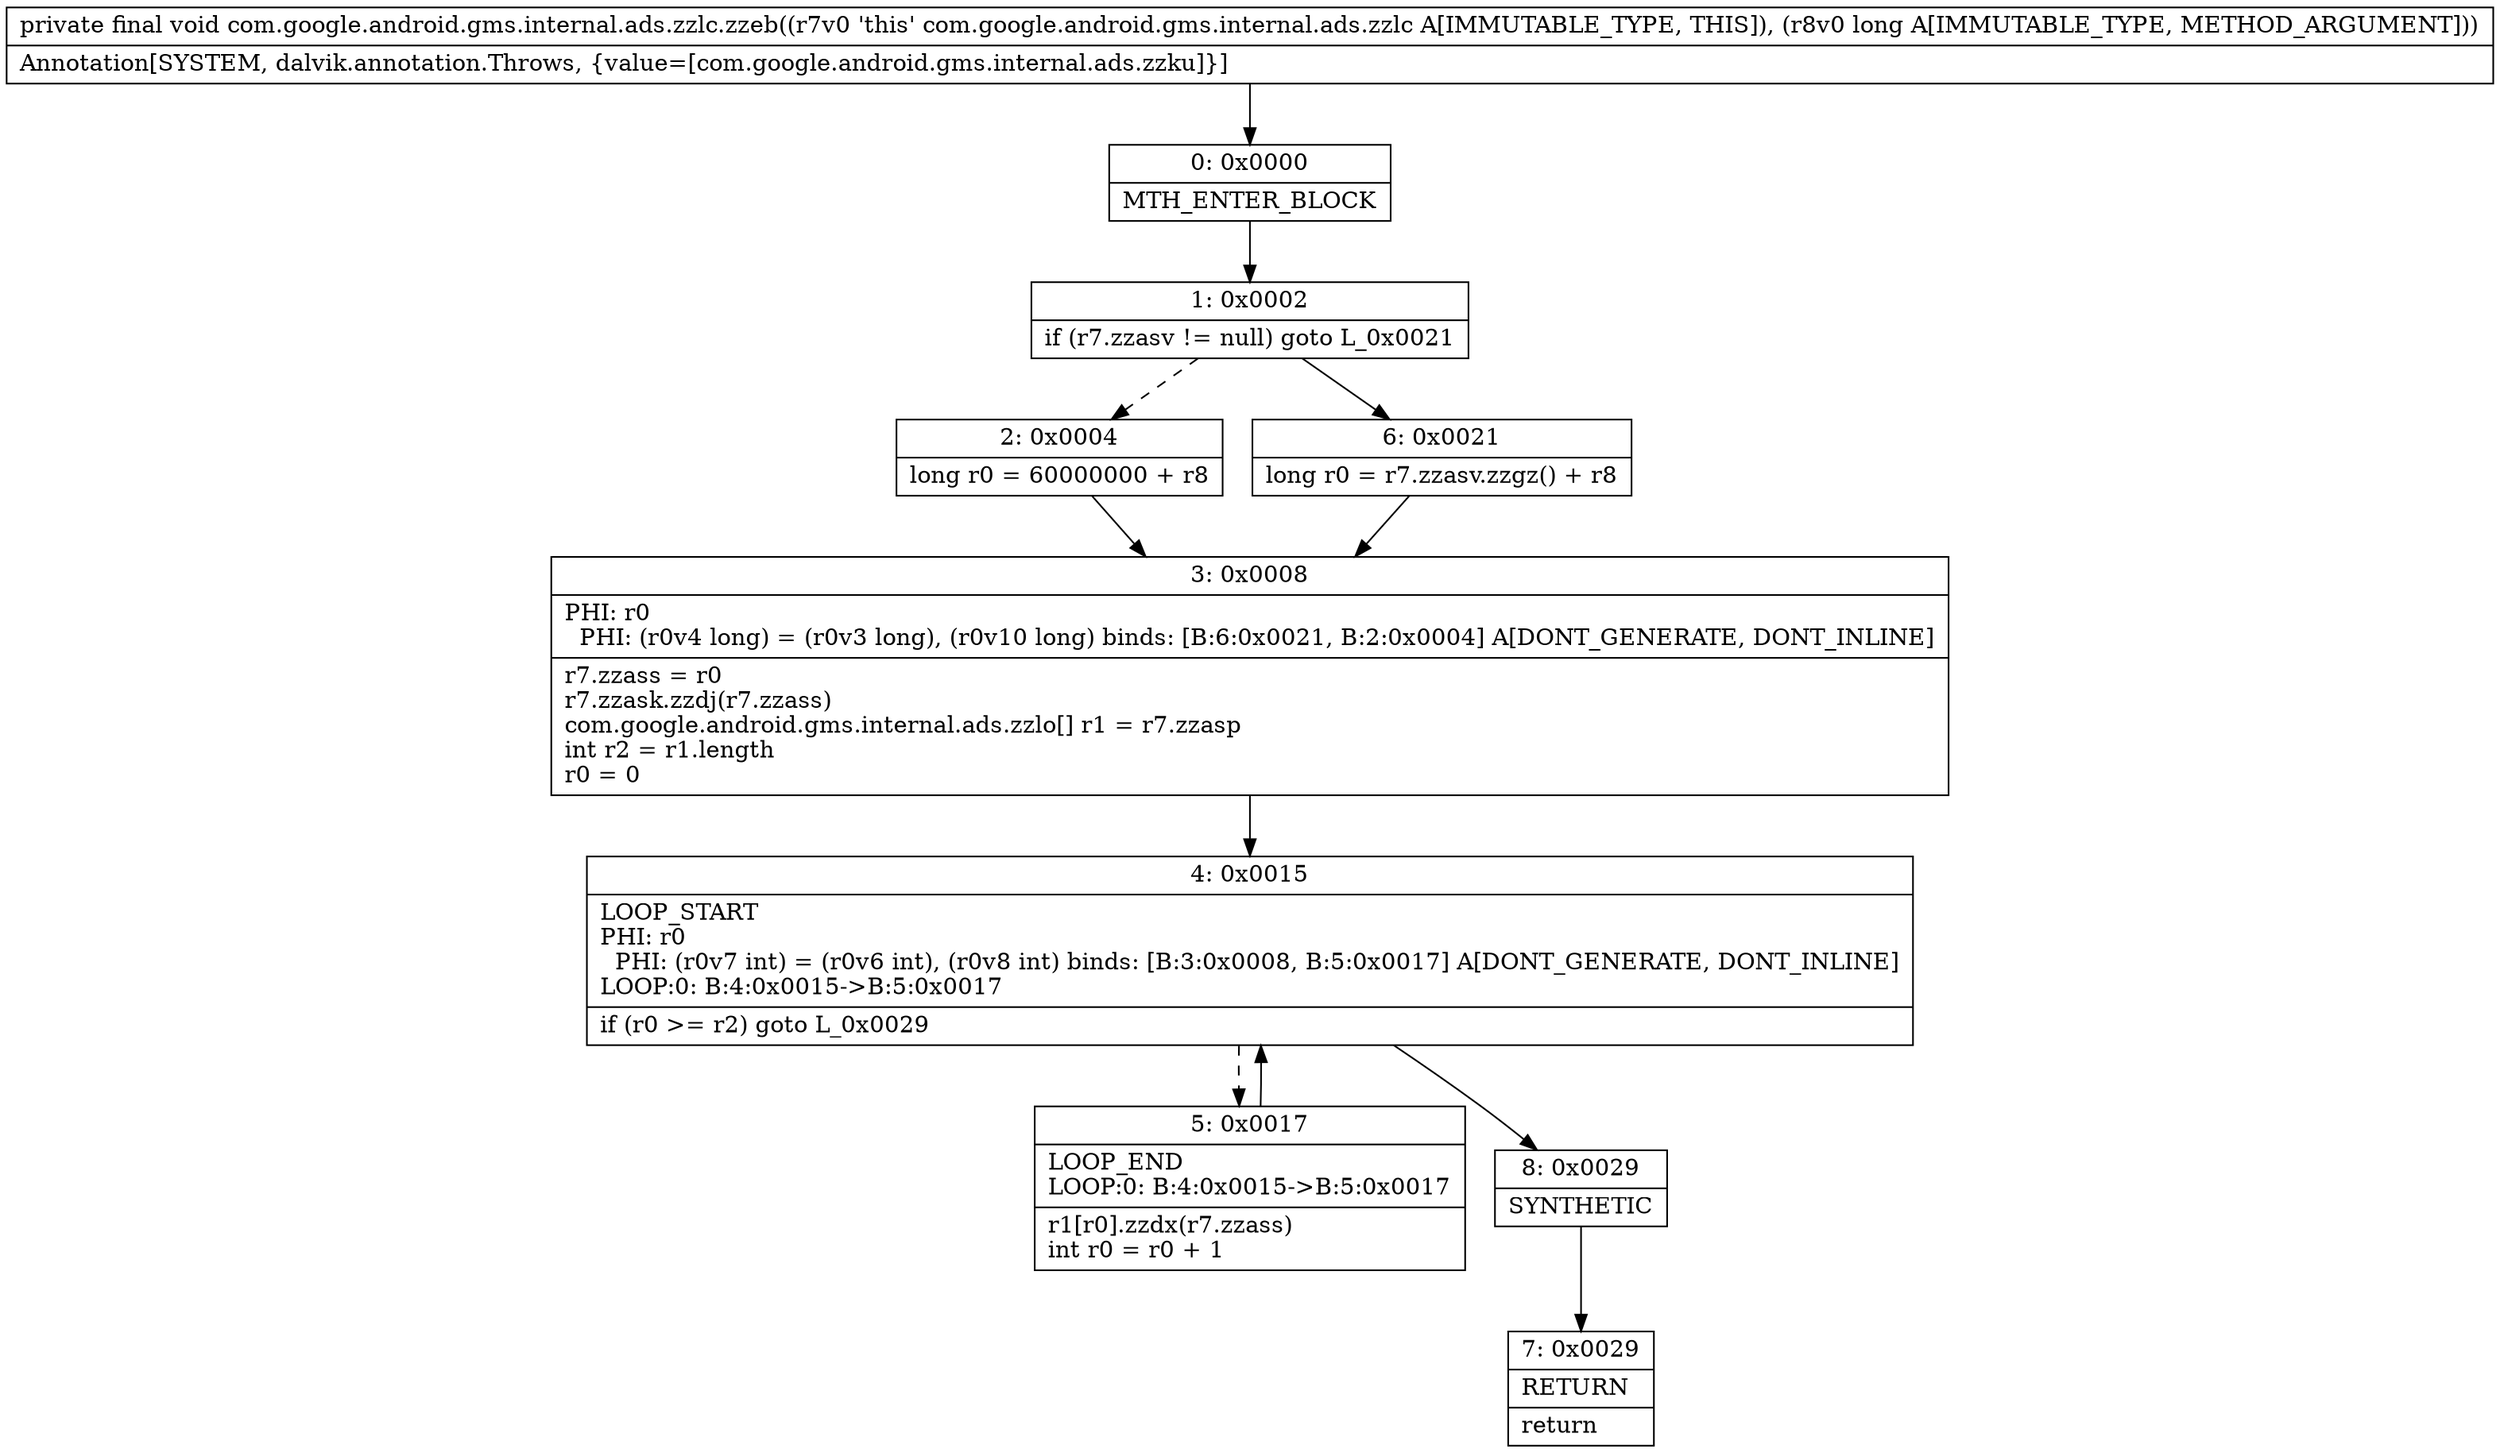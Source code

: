 digraph "CFG forcom.google.android.gms.internal.ads.zzlc.zzeb(J)V" {
Node_0 [shape=record,label="{0\:\ 0x0000|MTH_ENTER_BLOCK\l}"];
Node_1 [shape=record,label="{1\:\ 0x0002|if (r7.zzasv != null) goto L_0x0021\l}"];
Node_2 [shape=record,label="{2\:\ 0x0004|long r0 = 60000000 + r8\l}"];
Node_3 [shape=record,label="{3\:\ 0x0008|PHI: r0 \l  PHI: (r0v4 long) = (r0v3 long), (r0v10 long) binds: [B:6:0x0021, B:2:0x0004] A[DONT_GENERATE, DONT_INLINE]\l|r7.zzass = r0\lr7.zzask.zzdj(r7.zzass)\lcom.google.android.gms.internal.ads.zzlo[] r1 = r7.zzasp\lint r2 = r1.length\lr0 = 0\l}"];
Node_4 [shape=record,label="{4\:\ 0x0015|LOOP_START\lPHI: r0 \l  PHI: (r0v7 int) = (r0v6 int), (r0v8 int) binds: [B:3:0x0008, B:5:0x0017] A[DONT_GENERATE, DONT_INLINE]\lLOOP:0: B:4:0x0015\-\>B:5:0x0017\l|if (r0 \>= r2) goto L_0x0029\l}"];
Node_5 [shape=record,label="{5\:\ 0x0017|LOOP_END\lLOOP:0: B:4:0x0015\-\>B:5:0x0017\l|r1[r0].zzdx(r7.zzass)\lint r0 = r0 + 1\l}"];
Node_6 [shape=record,label="{6\:\ 0x0021|long r0 = r7.zzasv.zzgz() + r8\l}"];
Node_7 [shape=record,label="{7\:\ 0x0029|RETURN\l|return\l}"];
Node_8 [shape=record,label="{8\:\ 0x0029|SYNTHETIC\l}"];
MethodNode[shape=record,label="{private final void com.google.android.gms.internal.ads.zzlc.zzeb((r7v0 'this' com.google.android.gms.internal.ads.zzlc A[IMMUTABLE_TYPE, THIS]), (r8v0 long A[IMMUTABLE_TYPE, METHOD_ARGUMENT]))  | Annotation[SYSTEM, dalvik.annotation.Throws, \{value=[com.google.android.gms.internal.ads.zzku]\}]\l}"];
MethodNode -> Node_0;
Node_0 -> Node_1;
Node_1 -> Node_2[style=dashed];
Node_1 -> Node_6;
Node_2 -> Node_3;
Node_3 -> Node_4;
Node_4 -> Node_5[style=dashed];
Node_4 -> Node_8;
Node_5 -> Node_4;
Node_6 -> Node_3;
Node_8 -> Node_7;
}

